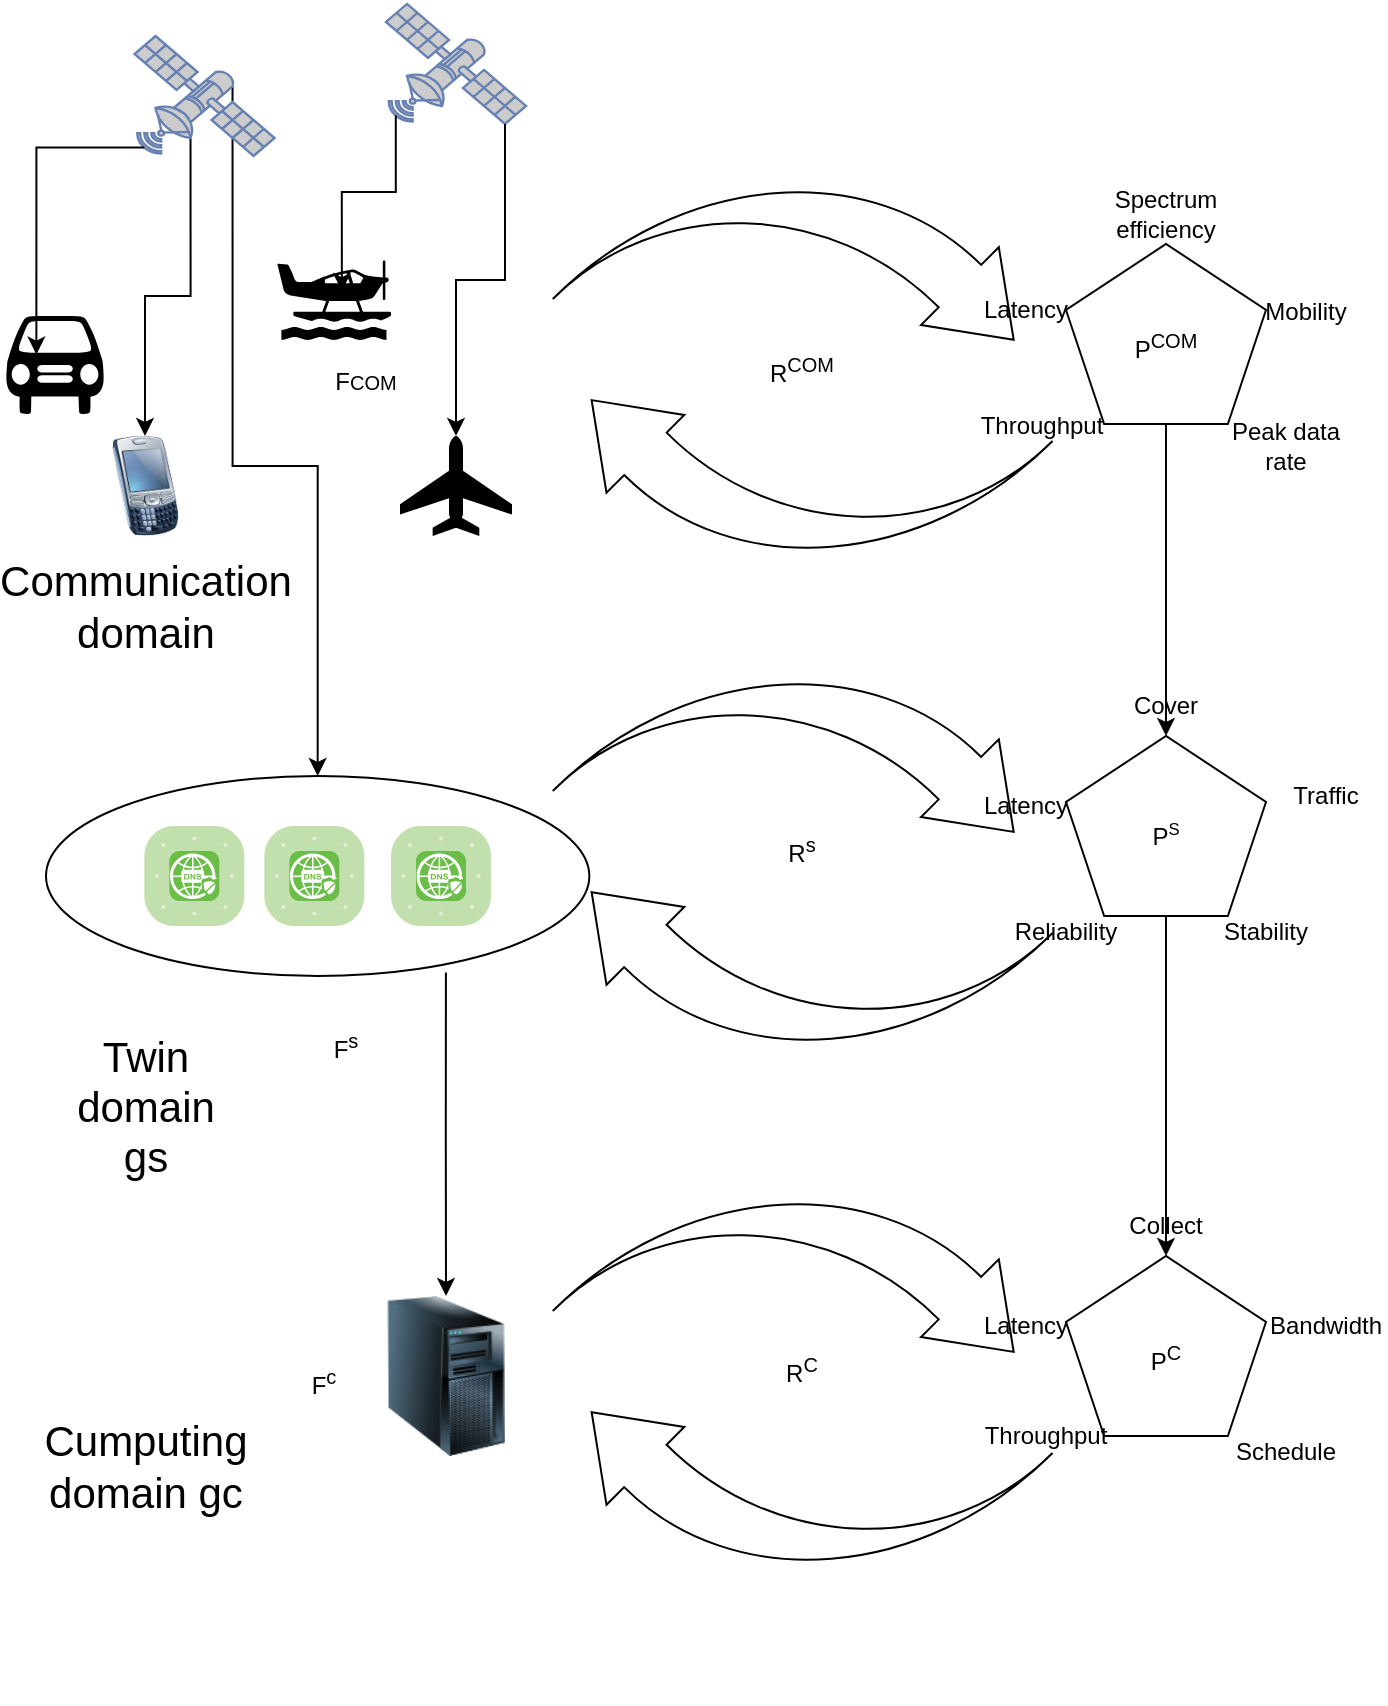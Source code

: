 <mxfile version="22.1.18" type="github">
  <diagram name="Page-1" id="nRrXyf7INGiIGbmpSxvh">
    <mxGraphModel dx="2390" dy="1230" grid="1" gridSize="10" guides="1" tooltips="1" connect="1" arrows="1" fold="1" page="1" pageScale="1" pageWidth="850" pageHeight="1100" math="0" shadow="0">
      <root>
        <mxCell id="0" />
        <mxCell id="1" parent="0" />
        <mxCell id="Q4Pk-urvtS-5LU4mxGrk-62" style="edgeStyle=orthogonalEdgeStyle;rounded=0;orthogonalLoop=1;jettySize=auto;html=1;" edge="1" parent="1" source="Q4Pk-urvtS-5LU4mxGrk-2" target="Q4Pk-urvtS-5LU4mxGrk-14">
          <mxGeometry relative="1" as="geometry" />
        </mxCell>
        <mxCell id="Q4Pk-urvtS-5LU4mxGrk-2" value="" style="whiteSpace=wrap;html=1;shape=mxgraph.basic.pentagon" vertex="1" parent="1">
          <mxGeometry x="600" y="480" width="100" height="90" as="geometry" />
        </mxCell>
        <mxCell id="Q4Pk-urvtS-5LU4mxGrk-4" value="" style="html=1;shadow=0;dashed=0;align=center;verticalAlign=middle;shape=mxgraph.arrows2.jumpInArrow;dy=15;dx=38;arrowHead=55;rotation=45;" vertex="1" parent="1">
          <mxGeometry x="379.63" y="420" width="177.4" height="176.02" as="geometry" />
        </mxCell>
        <mxCell id="Q4Pk-urvtS-5LU4mxGrk-7" value="" style="html=1;shadow=0;dashed=0;align=center;verticalAlign=middle;shape=mxgraph.arrows2.jumpInArrow;dy=15;dx=38;arrowHead=55;rotation=-135;" vertex="1" parent="1">
          <mxGeometry x="379.63" y="490" width="177.4" height="176.02" as="geometry" />
        </mxCell>
        <mxCell id="Q4Pk-urvtS-5LU4mxGrk-61" style="edgeStyle=orthogonalEdgeStyle;rounded=0;orthogonalLoop=1;jettySize=auto;html=1;" edge="1" parent="1" source="Q4Pk-urvtS-5LU4mxGrk-10" target="Q4Pk-urvtS-5LU4mxGrk-2">
          <mxGeometry relative="1" as="geometry" />
        </mxCell>
        <mxCell id="Q4Pk-urvtS-5LU4mxGrk-10" value="" style="whiteSpace=wrap;html=1;shape=mxgraph.basic.pentagon" vertex="1" parent="1">
          <mxGeometry x="600" y="233.98" width="100" height="90" as="geometry" />
        </mxCell>
        <mxCell id="Q4Pk-urvtS-5LU4mxGrk-11" value="" style="html=1;shadow=0;dashed=0;align=center;verticalAlign=middle;shape=mxgraph.arrows2.jumpInArrow;dy=15;dx=38;arrowHead=55;rotation=-135;" vertex="1" parent="1">
          <mxGeometry x="379.63" y="243.98" width="177.4" height="176.02" as="geometry" />
        </mxCell>
        <mxCell id="Q4Pk-urvtS-5LU4mxGrk-12" value="" style="html=1;shadow=0;dashed=0;align=center;verticalAlign=middle;shape=mxgraph.arrows2.jumpInArrow;dy=15;dx=38;arrowHead=55;rotation=45;" vertex="1" parent="1">
          <mxGeometry x="379.63" y="173.98" width="177.4" height="176.02" as="geometry" />
        </mxCell>
        <mxCell id="Q4Pk-urvtS-5LU4mxGrk-13" value="" style="image;html=1;image=img/lib/clip_art/computers/Server_Tower_128x128.png" vertex="1" parent="1">
          <mxGeometry x="250.0" y="760" width="80" height="80" as="geometry" />
        </mxCell>
        <mxCell id="Q4Pk-urvtS-5LU4mxGrk-14" value="" style="whiteSpace=wrap;html=1;shape=mxgraph.basic.pentagon" vertex="1" parent="1">
          <mxGeometry x="600" y="740" width="100" height="90" as="geometry" />
        </mxCell>
        <mxCell id="Q4Pk-urvtS-5LU4mxGrk-15" value="" style="html=1;shadow=0;dashed=0;align=center;verticalAlign=middle;shape=mxgraph.arrows2.jumpInArrow;dy=15;dx=38;arrowHead=55;rotation=-135;" vertex="1" parent="1">
          <mxGeometry x="379.63" y="750" width="177.4" height="176.02" as="geometry" />
        </mxCell>
        <mxCell id="Q4Pk-urvtS-5LU4mxGrk-16" value="" style="html=1;shadow=0;dashed=0;align=center;verticalAlign=middle;shape=mxgraph.arrows2.jumpInArrow;dy=15;dx=38;arrowHead=55;rotation=45;" vertex="1" parent="1">
          <mxGeometry x="379.63" y="680" width="177.4" height="176.02" as="geometry" />
        </mxCell>
        <mxCell id="Q4Pk-urvtS-5LU4mxGrk-35" style="edgeStyle=orthogonalEdgeStyle;rounded=0;orthogonalLoop=1;jettySize=auto;html=1;exitX=0.736;exitY=0.983;exitDx=0;exitDy=0;exitPerimeter=0;" edge="1" parent="1" source="Q4Pk-urvtS-5LU4mxGrk-20" target="Q4Pk-urvtS-5LU4mxGrk-13">
          <mxGeometry relative="1" as="geometry" />
        </mxCell>
        <mxCell id="Q4Pk-urvtS-5LU4mxGrk-20" value="" style="ellipse;whiteSpace=wrap;html=1;" vertex="1" parent="1">
          <mxGeometry x="90" y="500" width="271.67" height="100" as="geometry" />
        </mxCell>
        <mxCell id="Q4Pk-urvtS-5LU4mxGrk-17" value="" style="verticalLabelPosition=bottom;sketch=0;html=1;fillColor=#6ABD46;strokeColor=#ffffff;verticalAlign=top;align=center;points=[[0.085,0.085,0],[0.915,0.085,0],[0.915,0.915,0],[0.085,0.915,0],[0.25,0,0],[0.5,0,0],[0.75,0,0],[1,0.25,0],[1,0.5,0],[1,0.75,0],[0.75,1,0],[0.5,1,0],[0.25,1,0],[0,0.75,0],[0,0.5,0],[0,0.25,0]];pointerEvents=1;shape=mxgraph.cisco_safe.compositeIcon;bgIcon=mxgraph.cisco_safe.architecture.generic_appliance;resIcon=mxgraph.cisco_safe.architecture.secure_dns;" vertex="1" parent="1">
          <mxGeometry x="139.17" y="525" width="50" height="50" as="geometry" />
        </mxCell>
        <mxCell id="Q4Pk-urvtS-5LU4mxGrk-18" value="" style="verticalLabelPosition=bottom;sketch=0;html=1;fillColor=#6ABD46;strokeColor=#ffffff;verticalAlign=top;align=center;points=[[0.085,0.085,0],[0.915,0.085,0],[0.915,0.915,0],[0.085,0.915,0],[0.25,0,0],[0.5,0,0],[0.75,0,0],[1,0.25,0],[1,0.5,0],[1,0.75,0],[0.75,1,0],[0.5,1,0],[0.25,1,0],[0,0.75,0],[0,0.5,0],[0,0.25,0]];pointerEvents=1;shape=mxgraph.cisco_safe.compositeIcon;bgIcon=mxgraph.cisco_safe.architecture.generic_appliance;resIcon=mxgraph.cisco_safe.architecture.secure_dns;" vertex="1" parent="1">
          <mxGeometry x="199.17" y="525" width="50" height="50" as="geometry" />
        </mxCell>
        <mxCell id="Q4Pk-urvtS-5LU4mxGrk-19" value="" style="verticalLabelPosition=bottom;sketch=0;html=1;fillColor=#6ABD46;strokeColor=#ffffff;verticalAlign=top;align=center;points=[[0.085,0.085,0],[0.915,0.085,0],[0.915,0.915,0],[0.085,0.915,0],[0.25,0,0],[0.5,0,0],[0.75,0,0],[1,0.25,0],[1,0.5,0],[1,0.75,0],[0.75,1,0],[0.5,1,0],[0.25,1,0],[0,0.75,0],[0,0.5,0],[0,0.25,0]];pointerEvents=1;shape=mxgraph.cisco_safe.compositeIcon;bgIcon=mxgraph.cisco_safe.architecture.generic_appliance;resIcon=mxgraph.cisco_safe.architecture.secure_dns;" vertex="1" parent="1">
          <mxGeometry x="262.5" y="525" width="50" height="50" as="geometry" />
        </mxCell>
        <mxCell id="Q4Pk-urvtS-5LU4mxGrk-21" value="" style="image;html=1;image=img/lib/clip_art/telecommunication/Palm_Treo_128x128.png" vertex="1" parent="1">
          <mxGeometry x="110.0" y="330" width="59" height="50" as="geometry" />
        </mxCell>
        <mxCell id="Q4Pk-urvtS-5LU4mxGrk-22" value="" style="shape=mxgraph.signs.transportation.sea_plane;html=1;pointerEvents=1;fillColor=#000000;strokeColor=none;verticalLabelPosition=bottom;verticalAlign=top;align=center;" vertex="1" parent="1">
          <mxGeometry x="205.5" y="241.99" width="57" height="40" as="geometry" />
        </mxCell>
        <mxCell id="Q4Pk-urvtS-5LU4mxGrk-23" value="" style="shape=mxgraph.signs.transportation.airplane_3;html=1;pointerEvents=1;fillColor=#000000;strokeColor=none;verticalLabelPosition=bottom;verticalAlign=top;align=center;" vertex="1" parent="1">
          <mxGeometry x="267" y="330" width="56" height="50" as="geometry" />
        </mxCell>
        <mxCell id="Q4Pk-urvtS-5LU4mxGrk-24" value="" style="shape=mxgraph.signs.transportation.car_1;html=1;pointerEvents=1;fillColor=#000000;strokeColor=none;verticalLabelPosition=bottom;verticalAlign=top;align=center;" vertex="1" parent="1">
          <mxGeometry x="70.0" y="270" width="49" height="49" as="geometry" />
        </mxCell>
        <mxCell id="Q4Pk-urvtS-5LU4mxGrk-32" style="edgeStyle=orthogonalEdgeStyle;rounded=0;orthogonalLoop=1;jettySize=auto;html=1;exitX=0.4;exitY=0.85;exitDx=0;exitDy=0;exitPerimeter=0;" edge="1" parent="1" source="Q4Pk-urvtS-5LU4mxGrk-25" target="Q4Pk-urvtS-5LU4mxGrk-21">
          <mxGeometry relative="1" as="geometry" />
        </mxCell>
        <mxCell id="Q4Pk-urvtS-5LU4mxGrk-34" style="edgeStyle=orthogonalEdgeStyle;rounded=0;orthogonalLoop=1;jettySize=auto;html=1;exitX=0.7;exitY=0.42;exitDx=0;exitDy=0;exitPerimeter=0;" edge="1" parent="1" source="Q4Pk-urvtS-5LU4mxGrk-25" target="Q4Pk-urvtS-5LU4mxGrk-20">
          <mxGeometry relative="1" as="geometry" />
        </mxCell>
        <mxCell id="Q4Pk-urvtS-5LU4mxGrk-25" value="" style="fontColor=#0066CC;verticalAlign=top;verticalLabelPosition=bottom;labelPosition=center;align=center;html=1;outlineConnect=0;fillColor=#CCCCCC;strokeColor=#6881B3;gradientColor=none;gradientDirection=north;strokeWidth=2;shape=mxgraph.networks.satellite;" vertex="1" parent="1">
          <mxGeometry x="134.26" y="130" width="70" height="60" as="geometry" />
        </mxCell>
        <mxCell id="Q4Pk-urvtS-5LU4mxGrk-26" value="" style="fontColor=#0066CC;verticalAlign=top;verticalLabelPosition=bottom;labelPosition=center;align=center;html=1;outlineConnect=0;fillColor=#CCCCCC;strokeColor=#6881B3;gradientColor=none;gradientDirection=north;strokeWidth=2;shape=mxgraph.networks.satellite;" vertex="1" parent="1">
          <mxGeometry x="260" y="113.98" width="70" height="60" as="geometry" />
        </mxCell>
        <mxCell id="Q4Pk-urvtS-5LU4mxGrk-30" style="edgeStyle=orthogonalEdgeStyle;rounded=0;orthogonalLoop=1;jettySize=auto;html=1;exitX=0.07;exitY=0.93;exitDx=0;exitDy=0;exitPerimeter=0;entryX=0.31;entryY=0.393;entryDx=0;entryDy=0;entryPerimeter=0;" edge="1" parent="1" source="Q4Pk-urvtS-5LU4mxGrk-25" target="Q4Pk-urvtS-5LU4mxGrk-24">
          <mxGeometry relative="1" as="geometry" />
        </mxCell>
        <mxCell id="Q4Pk-urvtS-5LU4mxGrk-31" style="edgeStyle=orthogonalEdgeStyle;rounded=0;orthogonalLoop=1;jettySize=auto;html=1;exitX=0.07;exitY=0.93;exitDx=0;exitDy=0;exitPerimeter=0;entryX=0.569;entryY=0.388;entryDx=0;entryDy=0;entryPerimeter=0;" edge="1" parent="1" source="Q4Pk-urvtS-5LU4mxGrk-26" target="Q4Pk-urvtS-5LU4mxGrk-22">
          <mxGeometry relative="1" as="geometry" />
        </mxCell>
        <mxCell id="Q4Pk-urvtS-5LU4mxGrk-33" style="edgeStyle=orthogonalEdgeStyle;rounded=0;orthogonalLoop=1;jettySize=auto;html=1;exitX=0.85;exitY=1;exitDx=0;exitDy=0;exitPerimeter=0;" edge="1" parent="1" source="Q4Pk-urvtS-5LU4mxGrk-26" target="Q4Pk-urvtS-5LU4mxGrk-23">
          <mxGeometry relative="1" as="geometry" />
        </mxCell>
        <mxCell id="Q4Pk-urvtS-5LU4mxGrk-37" value="P&lt;sup&gt;COM&lt;/sup&gt;" style="text;html=1;strokeColor=none;fillColor=none;align=center;verticalAlign=middle;whiteSpace=wrap;rounded=0;" vertex="1" parent="1">
          <mxGeometry x="620" y="270" width="60" height="30" as="geometry" />
        </mxCell>
        <mxCell id="Q4Pk-urvtS-5LU4mxGrk-38" value="P&lt;span style=&quot;font-size: 10px;&quot;&gt;&lt;sup&gt;S&lt;/sup&gt;&lt;/span&gt;" style="text;html=1;strokeColor=none;fillColor=none;align=center;verticalAlign=middle;whiteSpace=wrap;rounded=0;" vertex="1" parent="1">
          <mxGeometry x="620" y="514" width="60" height="30" as="geometry" />
        </mxCell>
        <mxCell id="Q4Pk-urvtS-5LU4mxGrk-39" value="P&lt;sup&gt;C&lt;/sup&gt;" style="text;html=1;strokeColor=none;fillColor=none;align=center;verticalAlign=middle;whiteSpace=wrap;rounded=0;" vertex="1" parent="1">
          <mxGeometry x="620" y="776" width="60" height="30" as="geometry" />
        </mxCell>
        <mxCell id="Q4Pk-urvtS-5LU4mxGrk-40" value="&lt;sup style=&quot;&quot;&gt;&lt;span style=&quot;font-size: 12px;&quot;&gt;R&lt;sup&gt;s&lt;/sup&gt;&lt;/span&gt;&lt;/sup&gt;" style="text;html=1;strokeColor=none;fillColor=none;align=center;verticalAlign=middle;whiteSpace=wrap;rounded=0;" vertex="1" parent="1">
          <mxGeometry x="438.33" y="525" width="60" height="30" as="geometry" />
        </mxCell>
        <mxCell id="Q4Pk-urvtS-5LU4mxGrk-41" value="&lt;sup style=&quot;&quot;&gt;&lt;span style=&quot;font-size: 12px;&quot;&gt;R&lt;sup&gt;C&lt;/sup&gt;&lt;/span&gt;&lt;/sup&gt;" style="text;html=1;strokeColor=none;fillColor=none;align=center;verticalAlign=middle;whiteSpace=wrap;rounded=0;" vertex="1" parent="1">
          <mxGeometry x="438.33" y="785" width="60" height="30" as="geometry" />
        </mxCell>
        <mxCell id="Q4Pk-urvtS-5LU4mxGrk-42" value="R&lt;sup&gt;COM&lt;/sup&gt;" style="text;html=1;strokeColor=none;fillColor=none;align=center;verticalAlign=middle;whiteSpace=wrap;rounded=0;" vertex="1" parent="1">
          <mxGeometry x="438.33" y="281.99" width="60" height="30" as="geometry" />
        </mxCell>
        <mxCell id="Q4Pk-urvtS-5LU4mxGrk-43" value="Latency" style="text;html=1;strokeColor=none;fillColor=none;align=center;verticalAlign=middle;whiteSpace=wrap;rounded=0;" vertex="1" parent="1">
          <mxGeometry x="550" y="251.99" width="60" height="30" as="geometry" />
        </mxCell>
        <mxCell id="Q4Pk-urvtS-5LU4mxGrk-44" value="Mobility" style="text;html=1;strokeColor=none;fillColor=none;align=center;verticalAlign=middle;whiteSpace=wrap;rounded=0;" vertex="1" parent="1">
          <mxGeometry x="690" y="253.48" width="60" height="30" as="geometry" />
        </mxCell>
        <mxCell id="Q4Pk-urvtS-5LU4mxGrk-45" value="Throughput" style="text;html=1;strokeColor=none;fillColor=none;align=center;verticalAlign=middle;whiteSpace=wrap;rounded=0;" vertex="1" parent="1">
          <mxGeometry x="558" y="310" width="60" height="30" as="geometry" />
        </mxCell>
        <mxCell id="Q4Pk-urvtS-5LU4mxGrk-46" value="Spectrum efficiency" style="text;html=1;strokeColor=none;fillColor=none;align=center;verticalAlign=middle;whiteSpace=wrap;rounded=0;" vertex="1" parent="1">
          <mxGeometry x="620" y="203.98" width="60" height="30" as="geometry" />
        </mxCell>
        <mxCell id="Q4Pk-urvtS-5LU4mxGrk-47" value="Peak data rate" style="text;html=1;strokeColor=none;fillColor=none;align=center;verticalAlign=middle;whiteSpace=wrap;rounded=0;" vertex="1" parent="1">
          <mxGeometry x="680" y="320" width="60" height="30" as="geometry" />
        </mxCell>
        <mxCell id="Q4Pk-urvtS-5LU4mxGrk-49" value="Latency" style="text;html=1;strokeColor=none;fillColor=none;align=center;verticalAlign=middle;whiteSpace=wrap;rounded=0;" vertex="1" parent="1">
          <mxGeometry x="550" y="500" width="60" height="30" as="geometry" />
        </mxCell>
        <mxCell id="Q4Pk-urvtS-5LU4mxGrk-50" value="Latency" style="text;html=1;strokeColor=none;fillColor=none;align=center;verticalAlign=middle;whiteSpace=wrap;rounded=0;" vertex="1" parent="1">
          <mxGeometry x="550" y="760" width="60" height="30" as="geometry" />
        </mxCell>
        <mxCell id="Q4Pk-urvtS-5LU4mxGrk-51" value="Throughput" style="text;html=1;strokeColor=none;fillColor=none;align=center;verticalAlign=middle;whiteSpace=wrap;rounded=0;" vertex="1" parent="1">
          <mxGeometry x="560" y="815" width="60" height="30" as="geometry" />
        </mxCell>
        <mxCell id="Q4Pk-urvtS-5LU4mxGrk-52" value="Cover" style="text;html=1;strokeColor=none;fillColor=none;align=center;verticalAlign=middle;whiteSpace=wrap;rounded=0;" vertex="1" parent="1">
          <mxGeometry x="620" y="450" width="60" height="30" as="geometry" />
        </mxCell>
        <mxCell id="Q4Pk-urvtS-5LU4mxGrk-53" value="Traffic" style="text;html=1;strokeColor=none;fillColor=none;align=center;verticalAlign=middle;whiteSpace=wrap;rounded=0;" vertex="1" parent="1">
          <mxGeometry x="700" y="495" width="60" height="30" as="geometry" />
        </mxCell>
        <mxCell id="Q4Pk-urvtS-5LU4mxGrk-54" value="Stability" style="text;html=1;strokeColor=none;fillColor=none;align=center;verticalAlign=middle;whiteSpace=wrap;rounded=0;" vertex="1" parent="1">
          <mxGeometry x="670" y="563.01" width="60" height="30" as="geometry" />
        </mxCell>
        <mxCell id="Q4Pk-urvtS-5LU4mxGrk-55" value="Reliability" style="text;html=1;strokeColor=none;fillColor=none;align=center;verticalAlign=middle;whiteSpace=wrap;rounded=0;" vertex="1" parent="1">
          <mxGeometry x="570" y="563.01" width="60" height="30" as="geometry" />
        </mxCell>
        <mxCell id="Q4Pk-urvtS-5LU4mxGrk-56" value="Collect" style="text;html=1;strokeColor=none;fillColor=none;align=center;verticalAlign=middle;whiteSpace=wrap;rounded=0;" vertex="1" parent="1">
          <mxGeometry x="620" y="710" width="60" height="30" as="geometry" />
        </mxCell>
        <mxCell id="Q4Pk-urvtS-5LU4mxGrk-57" value="Bandwidth" style="text;html=1;strokeColor=none;fillColor=none;align=center;verticalAlign=middle;whiteSpace=wrap;rounded=0;" vertex="1" parent="1">
          <mxGeometry x="700" y="760" width="60" height="30" as="geometry" />
        </mxCell>
        <mxCell id="Q4Pk-urvtS-5LU4mxGrk-58" value="Schedule" style="text;html=1;strokeColor=none;fillColor=none;align=center;verticalAlign=middle;whiteSpace=wrap;rounded=0;" vertex="1" parent="1">
          <mxGeometry x="680" y="823.01" width="60" height="30" as="geometry" />
        </mxCell>
        <mxCell id="Q4Pk-urvtS-5LU4mxGrk-64" value="Communication domain" style="text;html=1;strokeColor=none;fillColor=none;align=center;verticalAlign=middle;whiteSpace=wrap;rounded=0;fontSize=21;" vertex="1" parent="1">
          <mxGeometry x="110" y="400" width="60" height="30" as="geometry" />
        </mxCell>
        <mxCell id="Q4Pk-urvtS-5LU4mxGrk-65" value="Twin domain&lt;br&gt;gs" style="text;html=1;strokeColor=none;fillColor=none;align=center;verticalAlign=middle;whiteSpace=wrap;rounded=0;fontSize=21;" vertex="1" parent="1">
          <mxGeometry x="110" y="650" width="60" height="30" as="geometry" />
        </mxCell>
        <mxCell id="Q4Pk-urvtS-5LU4mxGrk-66" value="Cumputing domain gc" style="text;html=1;strokeColor=none;fillColor=none;align=center;verticalAlign=middle;whiteSpace=wrap;rounded=0;fontSize=21;" vertex="1" parent="1">
          <mxGeometry x="110" y="830" width="60" height="30" as="geometry" />
        </mxCell>
        <mxCell id="Q4Pk-urvtS-5LU4mxGrk-67" value="&lt;sup&gt;&lt;span style=&quot;font-size: 12px;&quot;&gt;F&lt;/span&gt;COM&lt;/sup&gt;" style="text;html=1;strokeColor=none;fillColor=none;align=center;verticalAlign=middle;whiteSpace=wrap;rounded=0;" vertex="1" parent="1">
          <mxGeometry x="220.0" y="290" width="60" height="30" as="geometry" />
        </mxCell>
        <mxCell id="Q4Pk-urvtS-5LU4mxGrk-68" value="F&lt;sup&gt;s&lt;/sup&gt;" style="text;html=1;strokeColor=none;fillColor=none;align=center;verticalAlign=middle;whiteSpace=wrap;rounded=0;" vertex="1" parent="1">
          <mxGeometry x="210.0" y="620" width="60" height="30" as="geometry" />
        </mxCell>
        <mxCell id="Q4Pk-urvtS-5LU4mxGrk-69" value="&lt;sup style=&quot;&quot;&gt;&lt;sup style=&quot;&quot;&gt;&lt;span style=&quot;font-size: 12px;&quot;&gt;F&lt;sup&gt;c&lt;/sup&gt;&lt;/span&gt;&lt;/sup&gt;&lt;/sup&gt;" style="text;html=1;strokeColor=none;fillColor=none;align=center;verticalAlign=middle;whiteSpace=wrap;rounded=0;" vertex="1" parent="1">
          <mxGeometry x="199.17" y="793.01" width="60" height="30" as="geometry" />
        </mxCell>
      </root>
    </mxGraphModel>
  </diagram>
</mxfile>

